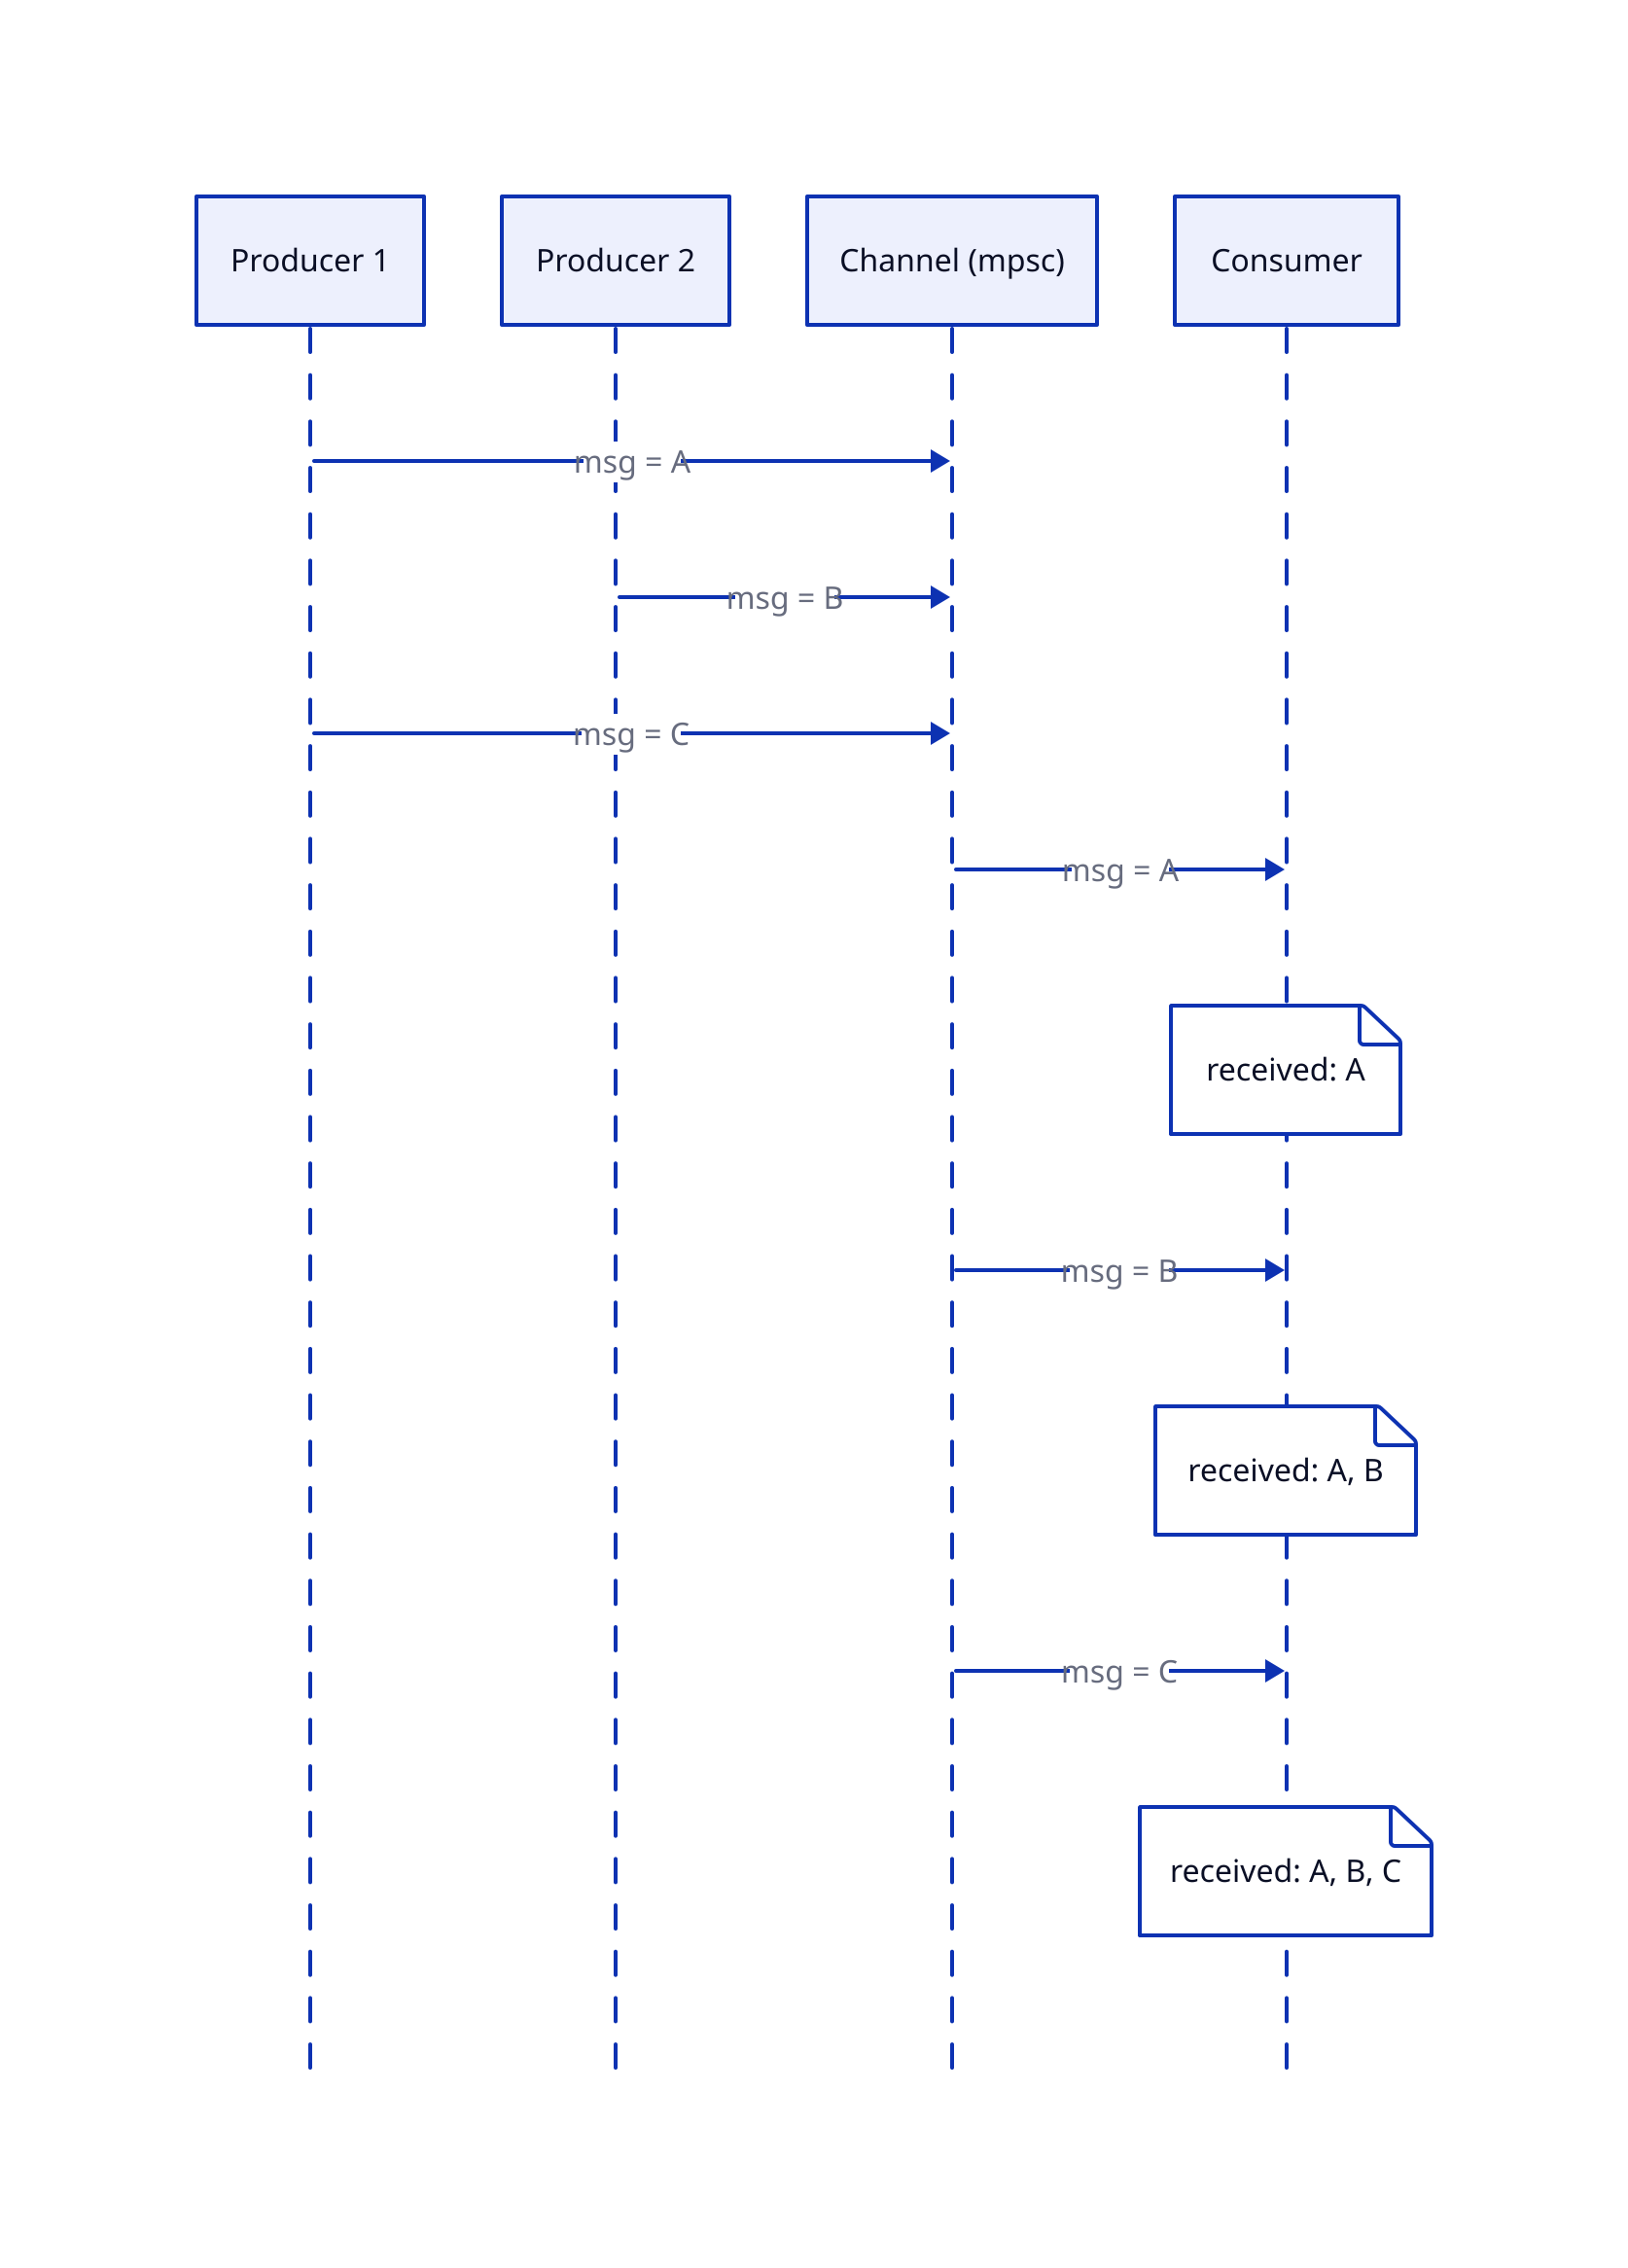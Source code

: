 shape: sequence_diagram

prod1: Producer 1
prod2: Producer 2
chan: Channel (mpsc)
cons: Consumer

prod1 -> chan: msg = A
prod2 -> chan: msg = B
prod1 -> chan: msg = C
chan -> cons: msg = A
cons."received: A"
chan -> cons: msg = B
cons."received: A, B"
chan -> cons: msg = C
cons."received: A, B, C"
